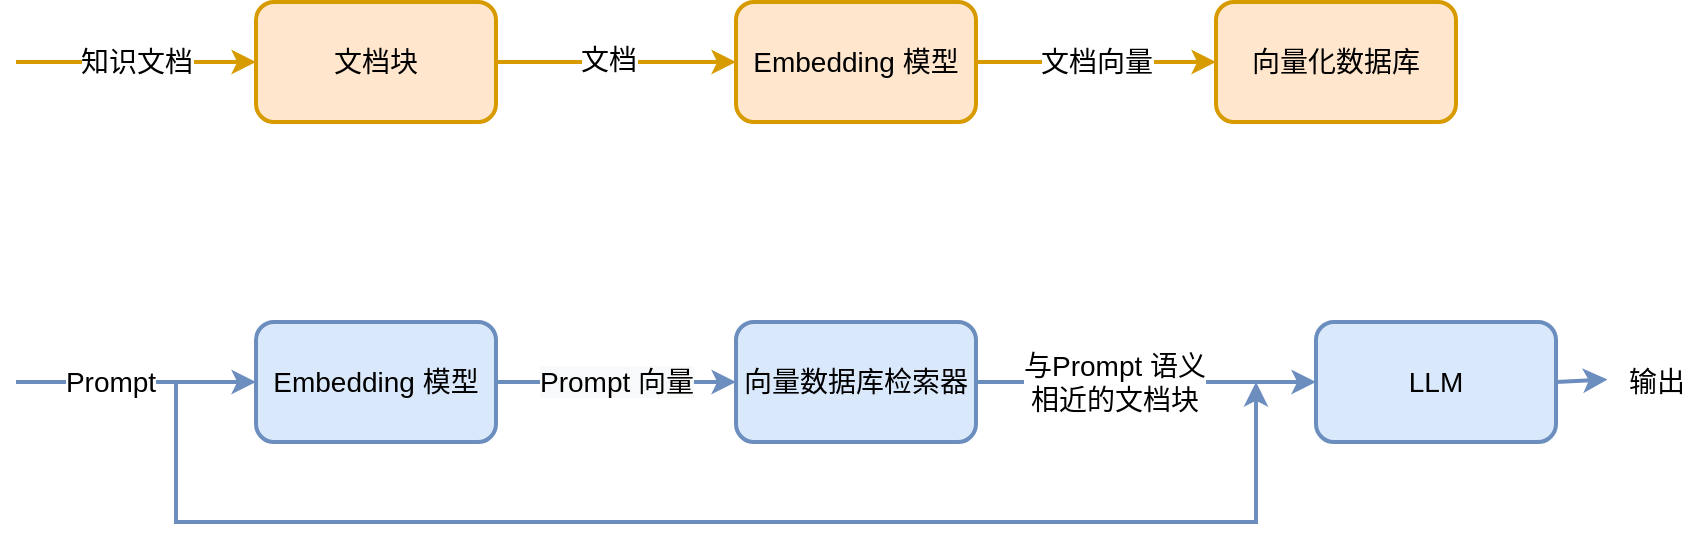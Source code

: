 <mxfile version="16.0.2" type="device"><diagram id="ZLGw80j9kXdgBdOrXS9F" name="第 1 页"><mxGraphModel dx="946" dy="672" grid="1" gridSize="10" guides="1" tooltips="1" connect="1" arrows="1" fold="1" page="1" pageScale="1" pageWidth="1169" pageHeight="1654" math="0" shadow="0"><root><mxCell id="0"/><mxCell id="1" parent="0"/><mxCell id="RSt4-q8dUDNKzwrCtOIz-3" value="" style="edgeStyle=orthogonalEdgeStyle;rounded=0;orthogonalLoop=1;jettySize=auto;html=1;fillColor=#ffe6cc;strokeColor=#d79b00;fontSize=14;strokeWidth=2;" edge="1" parent="1" source="RSt4-q8dUDNKzwrCtOIz-1" target="RSt4-q8dUDNKzwrCtOIz-2"><mxGeometry relative="1" as="geometry"/></mxCell><mxCell id="RSt4-q8dUDNKzwrCtOIz-7" value="文档" style="edgeLabel;html=1;align=center;verticalAlign=middle;resizable=0;points=[];fontSize=14;" vertex="1" connectable="0" parent="RSt4-q8dUDNKzwrCtOIz-3"><mxGeometry x="-0.067" y="1" relative="1" as="geometry"><mxPoint as="offset"/></mxGeometry></mxCell><mxCell id="RSt4-q8dUDNKzwrCtOIz-1" value="文档块" style="rounded=1;whiteSpace=wrap;html=1;fillColor=#ffe6cc;strokeColor=#d79b00;fontSize=14;strokeWidth=2;" vertex="1" parent="1"><mxGeometry x="240" y="200" width="120" height="60" as="geometry"/></mxCell><mxCell id="RSt4-q8dUDNKzwrCtOIz-5" value="" style="edgeStyle=orthogonalEdgeStyle;rounded=0;orthogonalLoop=1;jettySize=auto;html=1;fillColor=#ffe6cc;strokeColor=#d79b00;fontSize=14;strokeWidth=2;" edge="1" parent="1" source="RSt4-q8dUDNKzwrCtOIz-2" target="RSt4-q8dUDNKzwrCtOIz-4"><mxGeometry relative="1" as="geometry"/></mxCell><mxCell id="RSt4-q8dUDNKzwrCtOIz-8" value="文档向量" style="edgeLabel;html=1;align=center;verticalAlign=middle;resizable=0;points=[];fontSize=14;" vertex="1" connectable="0" parent="RSt4-q8dUDNKzwrCtOIz-5"><mxGeometry x="-0.233" y="-1" relative="1" as="geometry"><mxPoint x="14" y="-1" as="offset"/></mxGeometry></mxCell><mxCell id="RSt4-q8dUDNKzwrCtOIz-2" value="Embedding 模型" style="rounded=1;whiteSpace=wrap;html=1;fillColor=#ffe6cc;strokeColor=#d79b00;fontSize=14;strokeWidth=2;" vertex="1" parent="1"><mxGeometry x="480" y="200" width="120" height="60" as="geometry"/></mxCell><mxCell id="RSt4-q8dUDNKzwrCtOIz-4" value="向量化数据库" style="rounded=1;whiteSpace=wrap;html=1;fillColor=#ffe6cc;strokeColor=#d79b00;fontSize=14;strokeWidth=2;" vertex="1" parent="1"><mxGeometry x="720" y="200" width="120" height="60" as="geometry"/></mxCell><mxCell id="RSt4-q8dUDNKzwrCtOIz-6" value="知识文档" style="endArrow=classic;html=1;rounded=0;entryX=0;entryY=0.5;entryDx=0;entryDy=0;fillColor=#ffe6cc;strokeColor=#d79b00;fontSize=14;strokeWidth=2;" edge="1" parent="1" target="RSt4-q8dUDNKzwrCtOIz-1"><mxGeometry width="50" height="50" relative="1" as="geometry"><mxPoint x="120" y="230" as="sourcePoint"/><mxPoint x="500" y="40" as="targetPoint"/></mxGeometry></mxCell><mxCell id="RSt4-q8dUDNKzwrCtOIz-13" value="Embedding 模型" style="rounded=1;whiteSpace=wrap;html=1;fillColor=#dae8fc;strokeColor=#6c8ebf;fontSize=14;strokeWidth=2;" vertex="1" parent="1"><mxGeometry x="240" y="360" width="120" height="60" as="geometry"/></mxCell><mxCell id="RSt4-q8dUDNKzwrCtOIz-17" value="LLM" style="rounded=1;whiteSpace=wrap;html=1;fillColor=#dae8fc;strokeColor=#6c8ebf;fontSize=14;strokeWidth=2;" vertex="1" parent="1"><mxGeometry x="770" y="360" width="120" height="60" as="geometry"/></mxCell><mxCell id="RSt4-q8dUDNKzwrCtOIz-22" value="" style="endArrow=classic;html=1;rounded=0;exitX=1;exitY=0.5;exitDx=0;exitDy=0;fontSize=14;fillColor=#dae8fc;strokeColor=#6c8ebf;strokeWidth=2;entryX=-0.106;entryY=0.438;entryDx=0;entryDy=0;entryPerimeter=0;" edge="1" parent="1" source="RSt4-q8dUDNKzwrCtOIz-17" target="RSt4-q8dUDNKzwrCtOIz-23"><mxGeometry width="50" height="50" relative="1" as="geometry"><mxPoint x="1110" y="590" as="sourcePoint"/><mxPoint x="900" y="390" as="targetPoint"/></mxGeometry></mxCell><mxCell id="RSt4-q8dUDNKzwrCtOIz-23" value="输出" style="text;html=1;align=center;verticalAlign=middle;resizable=0;points=[];autosize=1;strokeColor=none;fillColor=none;fontSize=14;" vertex="1" parent="1"><mxGeometry x="920" y="380" width="40" height="20" as="geometry"/></mxCell><mxCell id="RSt4-q8dUDNKzwrCtOIz-28" value="" style="endArrow=classic;html=1;rounded=0;fontSize=14;strokeWidth=2;entryX=0;entryY=0.5;entryDx=0;entryDy=0;fillColor=#dae8fc;strokeColor=#6c8ebf;" edge="1" parent="1" target="RSt4-q8dUDNKzwrCtOIz-13"><mxGeometry width="50" height="50" relative="1" as="geometry"><mxPoint x="120" y="390" as="sourcePoint"/><mxPoint x="210" y="370" as="targetPoint"/></mxGeometry></mxCell><mxCell id="RSt4-q8dUDNKzwrCtOIz-29" value="Prompt" style="edgeLabel;html=1;align=center;verticalAlign=middle;resizable=0;points=[];fontSize=14;" vertex="1" connectable="0" parent="RSt4-q8dUDNKzwrCtOIz-28"><mxGeometry x="-0.196" y="-4" relative="1" as="geometry"><mxPoint x="-1" y="-4" as="offset"/></mxGeometry></mxCell><mxCell id="RSt4-q8dUDNKzwrCtOIz-30" value="向量数据库检索器" style="rounded=1;whiteSpace=wrap;html=1;fontSize=14;strokeWidth=2;fillColor=#dae8fc;strokeColor=#6c8ebf;" vertex="1" parent="1"><mxGeometry x="480" y="360" width="120" height="60" as="geometry"/></mxCell><mxCell id="RSt4-q8dUDNKzwrCtOIz-31" value="" style="endArrow=classic;html=1;rounded=0;fontSize=14;strokeWidth=2;exitX=1;exitY=0.5;exitDx=0;exitDy=0;entryX=0;entryY=0.5;entryDx=0;entryDy=0;fillColor=#dae8fc;strokeColor=#6c8ebf;" edge="1" parent="1" source="RSt4-q8dUDNKzwrCtOIz-13" target="RSt4-q8dUDNKzwrCtOIz-30"><mxGeometry width="50" height="50" relative="1" as="geometry"><mxPoint x="380" y="420" as="sourcePoint"/><mxPoint x="430" y="370" as="targetPoint"/></mxGeometry></mxCell><mxCell id="RSt4-q8dUDNKzwrCtOIz-34" value="&lt;span style=&quot;background-color: rgb(248 , 249 , 250)&quot;&gt;Prompt 向量&lt;/span&gt;" style="edgeLabel;html=1;align=center;verticalAlign=middle;resizable=0;points=[];fontSize=14;" vertex="1" connectable="0" parent="RSt4-q8dUDNKzwrCtOIz-31"><mxGeometry x="-0.136" relative="1" as="geometry"><mxPoint x="8" as="offset"/></mxGeometry></mxCell><mxCell id="RSt4-q8dUDNKzwrCtOIz-35" value="" style="endArrow=classic;html=1;rounded=0;fontSize=14;strokeWidth=2;exitX=1;exitY=0.5;exitDx=0;exitDy=0;entryX=0;entryY=0.5;entryDx=0;entryDy=0;fillColor=#dae8fc;strokeColor=#6c8ebf;" edge="1" parent="1" source="RSt4-q8dUDNKzwrCtOIz-30" target="RSt4-q8dUDNKzwrCtOIz-17"><mxGeometry width="50" height="50" relative="1" as="geometry"><mxPoint x="630" y="420" as="sourcePoint"/><mxPoint x="680" y="370" as="targetPoint"/></mxGeometry></mxCell><mxCell id="RSt4-q8dUDNKzwrCtOIz-36" value="与Prompt 语义&lt;br&gt;相近的文档块" style="edgeLabel;html=1;align=center;verticalAlign=middle;resizable=0;points=[];fontSize=14;spacingLeft=8;" vertex="1" connectable="0" parent="RSt4-q8dUDNKzwrCtOIz-35"><mxGeometry x="-0.4" y="3" relative="1" as="geometry"><mxPoint x="14" y="3" as="offset"/></mxGeometry></mxCell><mxCell id="RSt4-q8dUDNKzwrCtOIz-37" value="" style="endArrow=classic;html=1;rounded=0;fontSize=14;strokeWidth=2;edgeStyle=orthogonalEdgeStyle;fillColor=#dae8fc;strokeColor=#6c8ebf;" edge="1" parent="1"><mxGeometry width="50" height="50" relative="1" as="geometry"><mxPoint x="200" y="390" as="sourcePoint"/><mxPoint x="740" y="390" as="targetPoint"/><Array as="points"><mxPoint x="200" y="460"/><mxPoint x="740" y="460"/></Array></mxGeometry></mxCell></root></mxGraphModel></diagram></mxfile>
